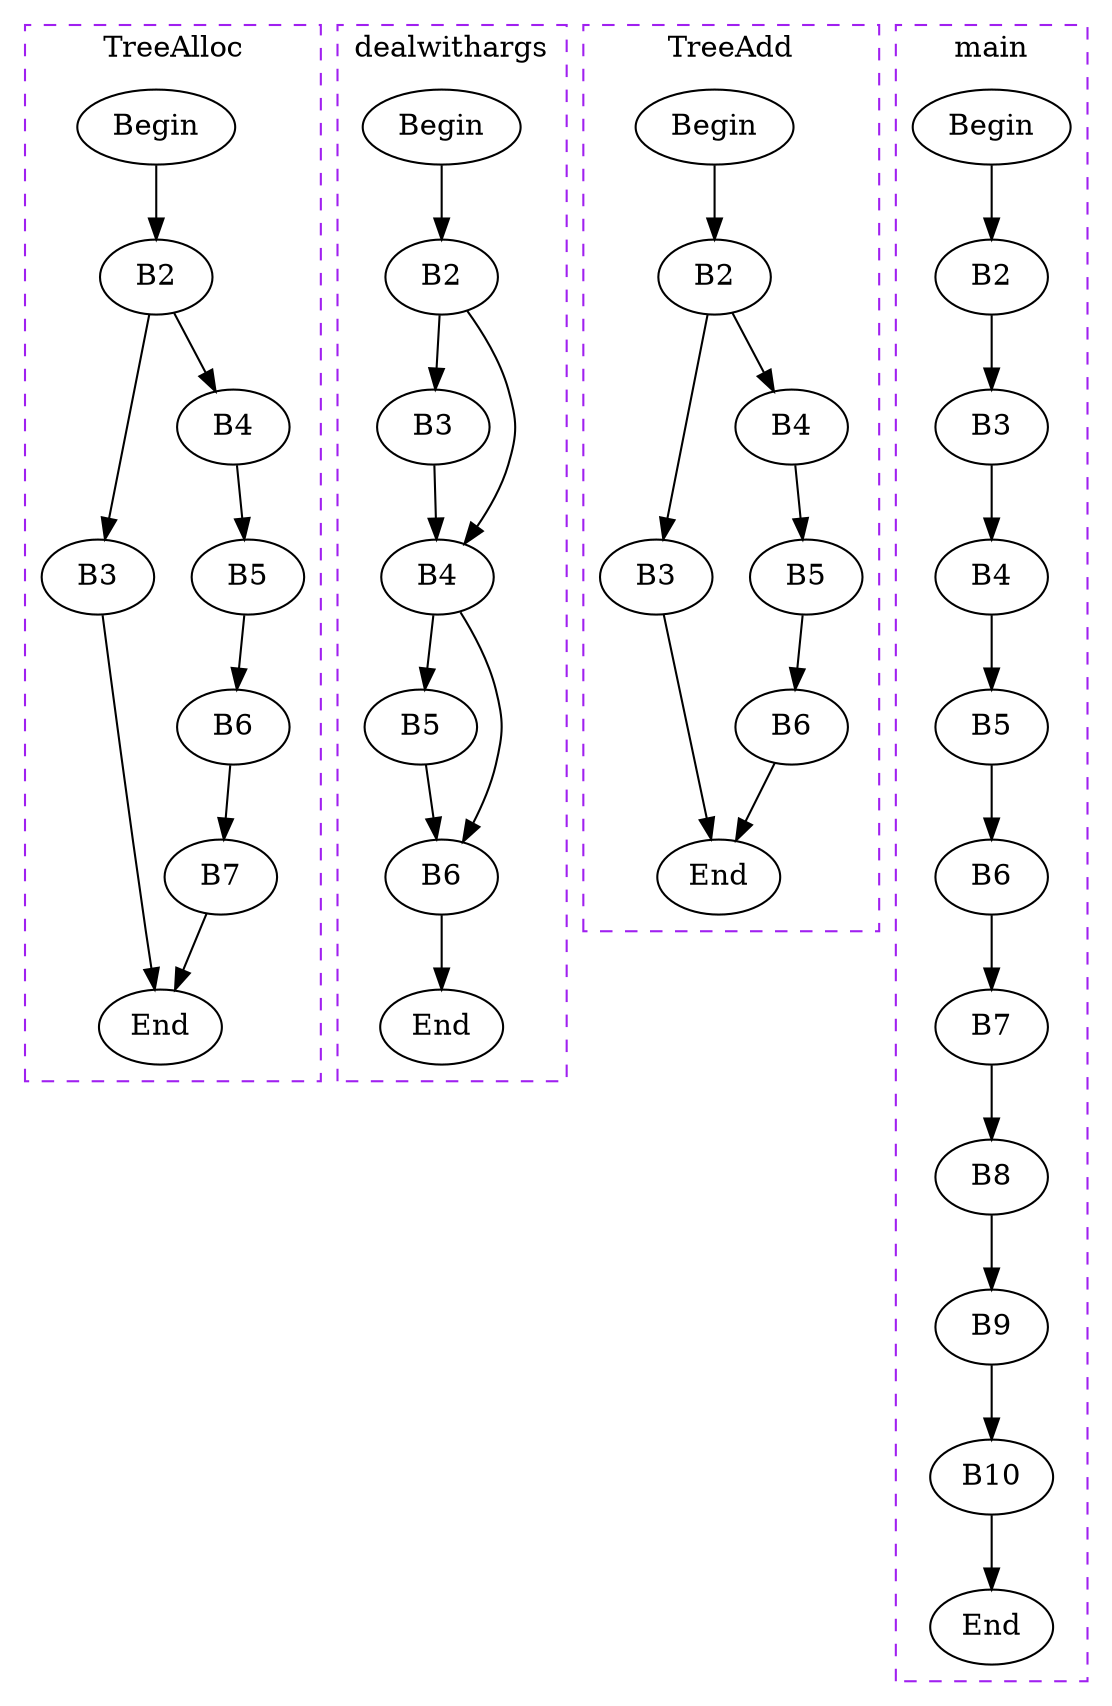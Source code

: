 digraph G{
subgraph cluster_0{
	label = "TreeAlloc"	style = "dashed";
	color = purple;
	Node0 [label = "Begin"];
	Node0 -> {Node2 }
	Node1 [label = "End"];
	Node1 -> {}
	Node2 [label = "B2"];
	Node2 -> {Node3 Node4 }
	Node3 [label = "B3"];
	Node3 -> {Node1 }
	Node4 [label = "B4"];
	Node4 -> {Node5 }
	Node5 [label = "B5"];
	Node5 -> {Node6 }
	Node6 [label = "B6"];
	Node6 -> {Node7 }
	Node7 [label = "B7"];
	Node7 -> {Node1 }
 }
subgraph cluster_1{
	label = "dealwithargs"	style = "dashed";
	color = purple;
	Node8 [label = "Begin"];
	Node8 -> {Node10 }
	Node9 [label = "End"];
	Node9 -> {}
	Node10 [label = "B2"];
	Node10 -> {Node11 Node12 }
	Node11 [label = "B3"];
	Node11 -> {Node12 }
	Node12 [label = "B4"];
	Node12 -> {Node13 Node14 }
	Node13 [label = "B5"];
	Node13 -> {Node14 }
	Node14 [label = "B6"];
	Node14 -> {Node9 }
 }
subgraph cluster_2{
	label = "TreeAdd"	style = "dashed";
	color = purple;
	Node15 [label = "Begin"];
	Node15 -> {Node17 }
	Node16 [label = "End"];
	Node16 -> {}
	Node17 [label = "B2"];
	Node17 -> {Node18 Node19 }
	Node18 [label = "B3"];
	Node18 -> {Node16 }
	Node19 [label = "B4"];
	Node19 -> {Node20 }
	Node20 [label = "B5"];
	Node20 -> {Node21 }
	Node21 [label = "B6"];
	Node21 -> {Node16 }
 }
subgraph cluster_3{
	label = "main"	style = "dashed";
	color = purple;
	Node22 [label = "Begin"];
	Node22 -> {Node24 }
	Node23 [label = "End"];
	Node23 -> {}
	Node24 [label = "B2"];
	Node24 -> {Node25 }
	Node25 [label = "B3"];
	Node25 -> {Node26 }
	Node26 [label = "B4"];
	Node26 -> {Node27 }
	Node27 [label = "B5"];
	Node27 -> {Node28 }
	Node28 [label = "B6"];
	Node28 -> {Node29 }
	Node29 [label = "B7"];
	Node29 -> {Node30 }
	Node30 [label = "B8"];
	Node30 -> {Node31 }
	Node31 [label = "B9"];
	Node31 -> {Node32 }
	Node32 [label = "B10"];
	Node32 -> {Node23 }
 }
}

